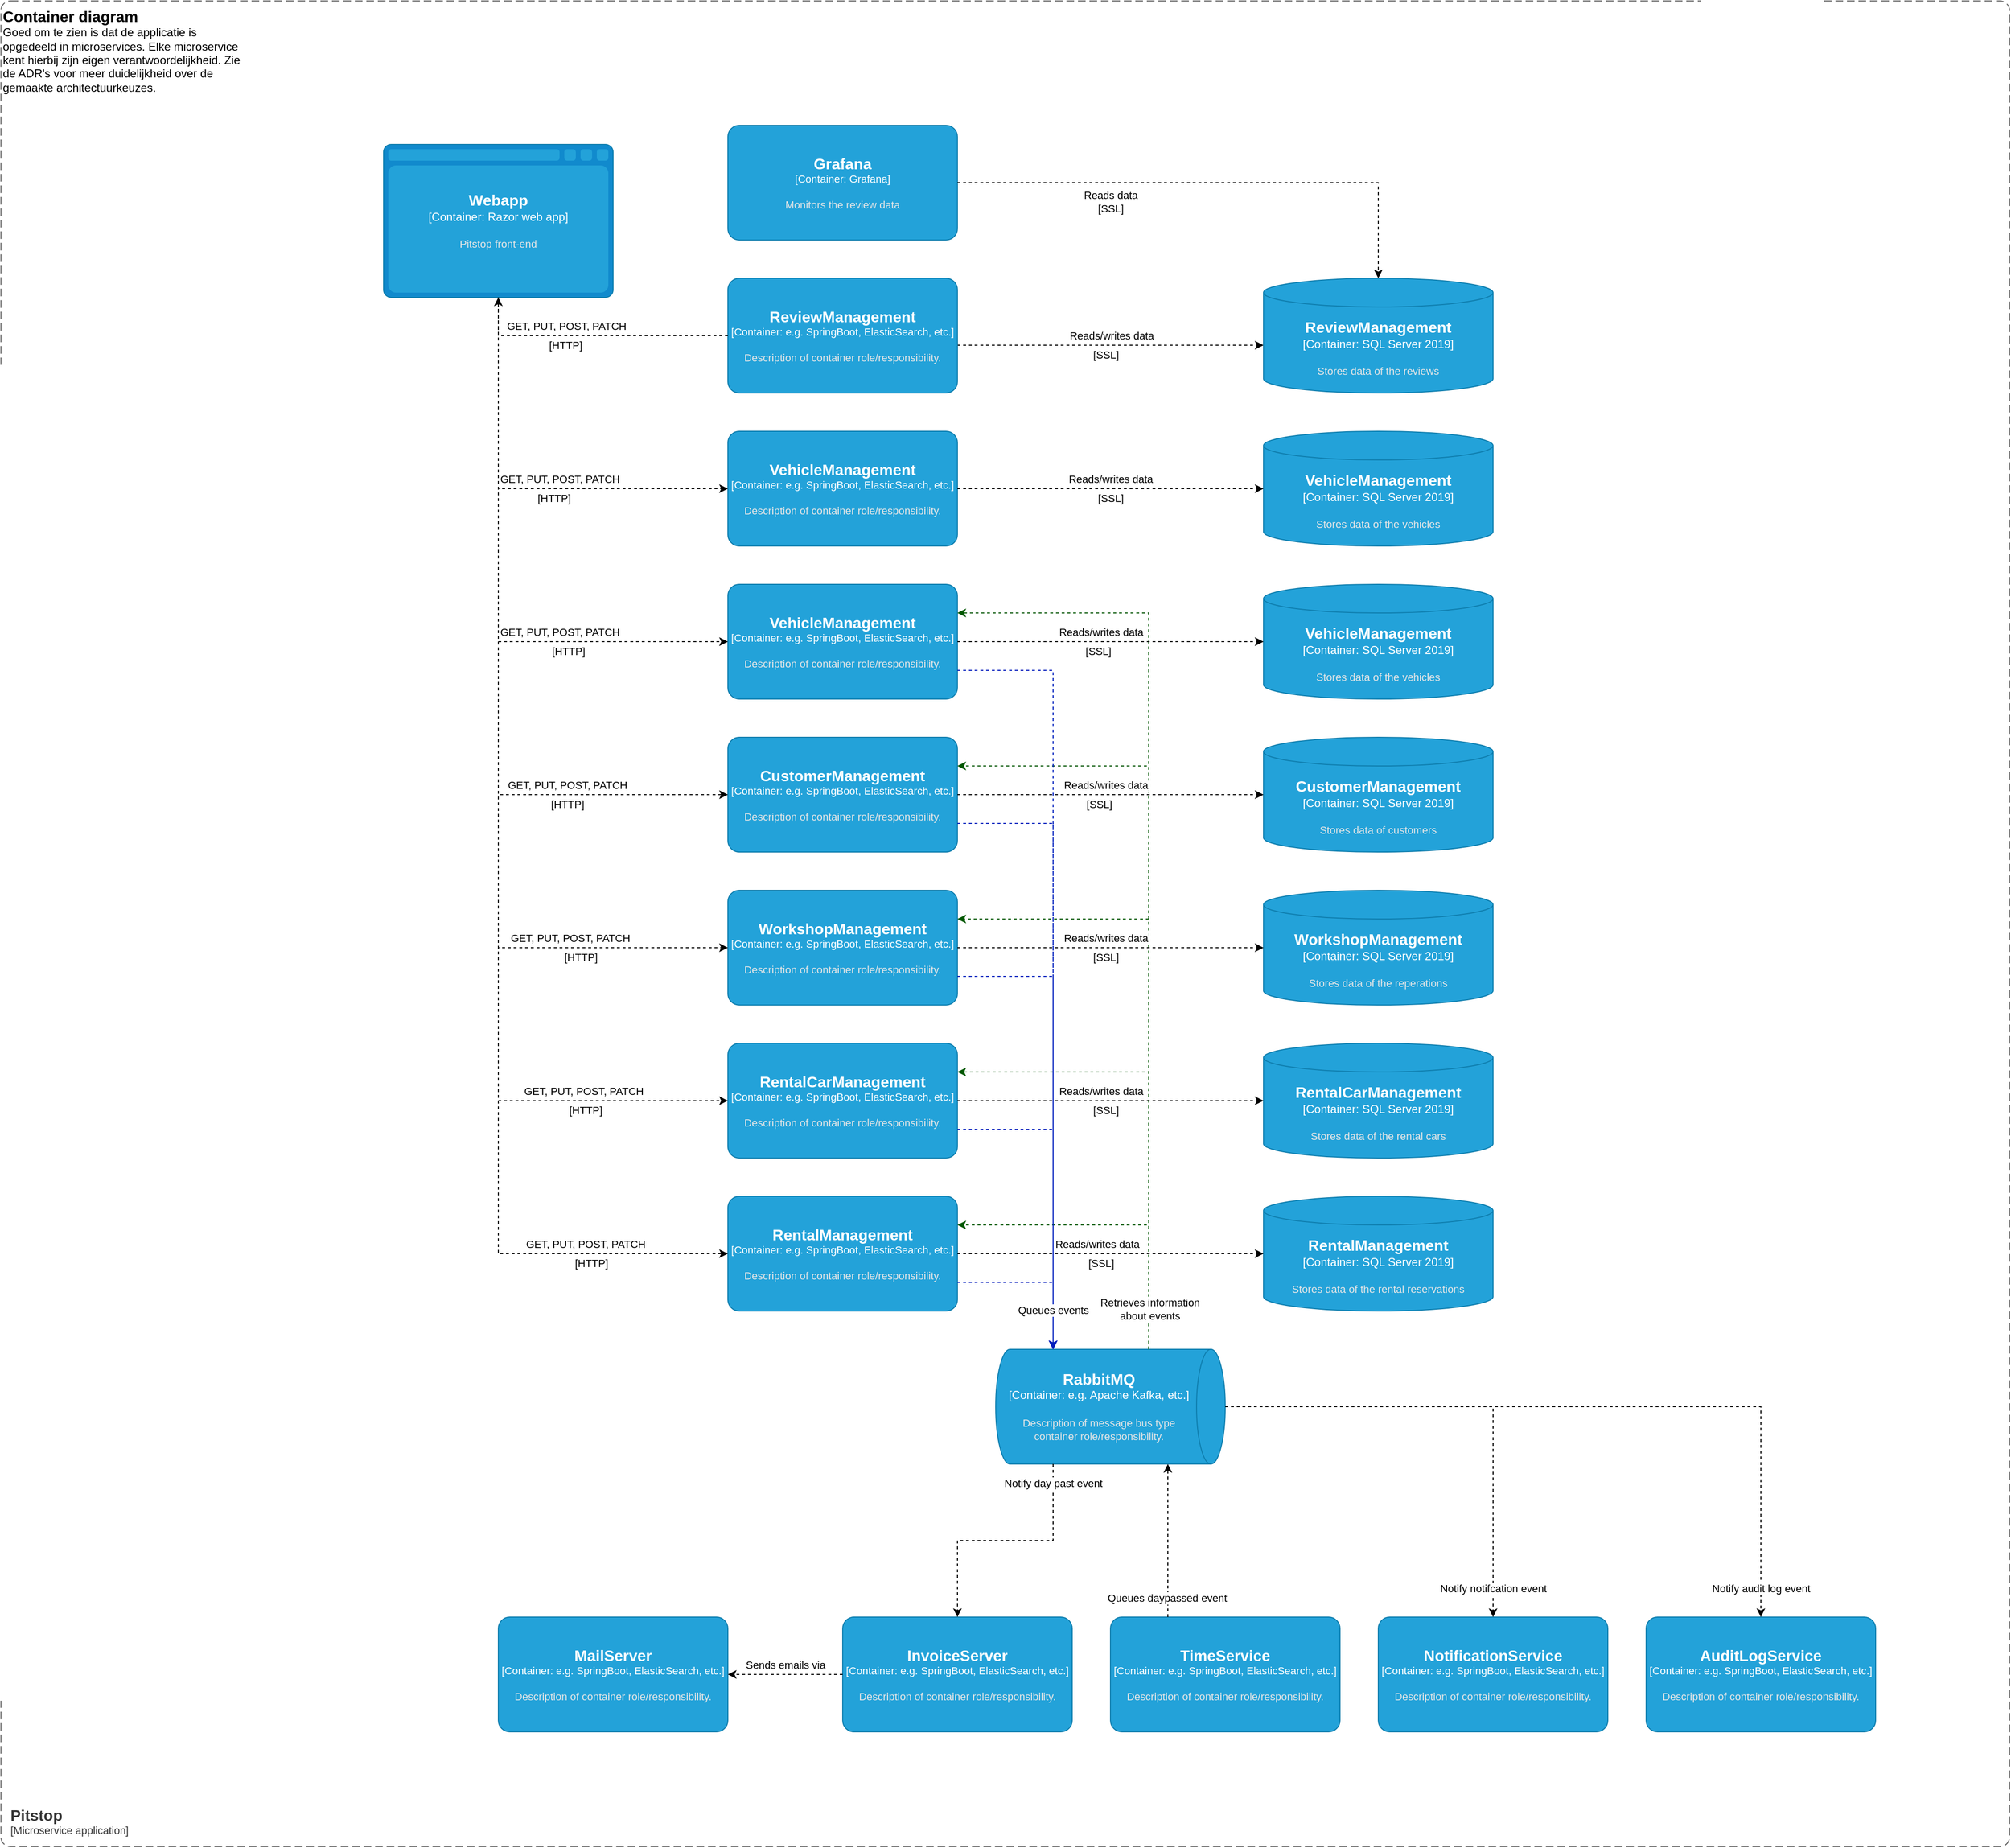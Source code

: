 <mxfile version="24.8.3">
  <diagram name="Page-1" id="IwRlBFoxgt0YKO_rDvif">
    <mxGraphModel dx="1574" dy="1958" grid="1" gridSize="10" guides="1" tooltips="1" connect="1" arrows="1" fold="1" page="1" pageScale="1" pageWidth="850" pageHeight="1100" math="0" shadow="0">
      <root>
        <mxCell id="0" />
        <mxCell id="1" parent="0" />
        <object placeholders="1" c4Name="Pitstop" c4Type="SystemScopeBoundary" c4Application="Microservice application" label="&lt;font style=&quot;font-size: 16px&quot;&gt;&lt;b&gt;&lt;div style=&quot;text-align: left&quot;&gt;%c4Name%&lt;/div&gt;&lt;/b&gt;&lt;/font&gt;&lt;div style=&quot;text-align: left&quot;&gt;[%c4Application%]&lt;/div&gt;" id="nHVEsoi8LOaqeYR5R_P5-1">
          <mxCell style="rounded=1;fontSize=11;whiteSpace=wrap;html=1;dashed=1;arcSize=20;fillColor=none;strokeColor=#666666;fontColor=#333333;labelBackgroundColor=none;align=left;verticalAlign=bottom;labelBorderColor=none;spacingTop=0;spacing=10;dashPattern=8 4;metaEdit=1;rotatable=0;perimeter=rectanglePerimeter;noLabel=0;labelPadding=0;allowArrows=0;connectable=0;expand=0;recursiveResize=0;editable=1;pointerEvents=0;absoluteArcSize=1;points=[[0.25,0,0],[0.5,0,0],[0.75,0,0],[1,0.25,0],[1,0.5,0],[1,0.75,0],[0.75,1,0],[0.5,1,0],[0.25,1,0],[0,0.75,0],[0,0.5,0],[0,0.25,0]];" parent="1" vertex="1">
            <mxGeometry x="120" y="-330" width="2100" height="1930" as="geometry" />
          </mxCell>
        </object>
        <object placeholders="1" c4Name="Webapp" c4Type="Container" c4Technology="Razor web app" c4Description="Pitstop front-end" label="&lt;font style=&quot;font-size: 16px&quot;&gt;&lt;b&gt;%c4Name%&lt;/b&gt;&lt;/font&gt;&lt;div&gt;[%c4Type%:&amp;nbsp;%c4Technology%]&lt;/div&gt;&lt;br&gt;&lt;div&gt;&lt;font style=&quot;font-size: 11px&quot;&gt;&lt;font color=&quot;#E6E6E6&quot;&gt;%c4Description%&lt;/font&gt;&lt;/div&gt;" id="nHVEsoi8LOaqeYR5R_P5-3">
          <mxCell style="shape=mxgraph.c4.webBrowserContainer2;whiteSpace=wrap;html=1;boundedLbl=1;rounded=0;labelBackgroundColor=none;strokeColor=#118ACD;fillColor=#23A2D9;strokeColor=#118ACD;strokeColor2=#0E7DAD;fontSize=12;fontColor=#ffffff;align=center;metaEdit=1;points=[[0.5,0,0],[1,0.25,0],[1,0.5,0],[1,0.75,0],[0.5,1,0],[0,0.75,0],[0,0.5,0],[0,0.25,0]];resizable=0;" parent="1" vertex="1">
            <mxGeometry x="520" y="-180" width="240" height="160" as="geometry" />
          </mxCell>
        </object>
        <object placeholders="1" c4Name="TimeService" c4Type="Container" c4Technology="e.g. SpringBoot, ElasticSearch, etc." c4Description="Description of container role/responsibility." label="&lt;font style=&quot;font-size: 16px&quot;&gt;&lt;b&gt;%c4Name%&lt;/b&gt;&lt;/font&gt;&lt;div&gt;[%c4Type%: %c4Technology%]&lt;/div&gt;&lt;br&gt;&lt;div&gt;&lt;font style=&quot;font-size: 11px&quot;&gt;&lt;font color=&quot;#E6E6E6&quot;&gt;%c4Description%&lt;/font&gt;&lt;/div&gt;" id="nHVEsoi8LOaqeYR5R_P5-6">
          <mxCell style="rounded=1;whiteSpace=wrap;html=1;fontSize=11;labelBackgroundColor=none;fillColor=#23A2D9;fontColor=#ffffff;align=center;arcSize=10;strokeColor=#0E7DAD;metaEdit=1;resizable=0;points=[[0.25,0,0],[0.5,0,0],[0.75,0,0],[1,0.25,0],[1,0.5,0],[1,0.75,0],[0.75,1,0],[0.5,1,0],[0.25,1,0],[0,0.75,0],[0,0.5,0],[0,0.25,0]];" parent="1" vertex="1">
            <mxGeometry x="1280" y="1360" width="240" height="120" as="geometry" />
          </mxCell>
        </object>
        <object placeholders="1" c4Name="NotificationService" c4Type="Container" c4Technology="e.g. SpringBoot, ElasticSearch, etc." c4Description="Description of container role/responsibility." label="&lt;font style=&quot;font-size: 16px&quot;&gt;&lt;b&gt;%c4Name%&lt;/b&gt;&lt;/font&gt;&lt;div&gt;[%c4Type%: %c4Technology%]&lt;/div&gt;&lt;br&gt;&lt;div&gt;&lt;font style=&quot;font-size: 11px&quot;&gt;&lt;font color=&quot;#E6E6E6&quot;&gt;%c4Description%&lt;/font&gt;&lt;/div&gt;" id="nHVEsoi8LOaqeYR5R_P5-7">
          <mxCell style="rounded=1;whiteSpace=wrap;html=1;fontSize=11;labelBackgroundColor=none;fillColor=#23A2D9;fontColor=#ffffff;align=center;arcSize=10;strokeColor=#0E7DAD;metaEdit=1;resizable=0;points=[[0.25,0,0],[0.5,0,0],[0.75,0,0],[1,0.25,0],[1,0.5,0],[1,0.75,0],[0.75,1,0],[0.5,1,0],[0.25,1,0],[0,0.75,0],[0,0.5,0],[0,0.25,0]];" parent="1" vertex="1">
            <mxGeometry x="1560" y="1360" width="240" height="120" as="geometry" />
          </mxCell>
        </object>
        <object placeholders="1" c4Name="AuditLogService" c4Type="Container" c4Technology="e.g. SpringBoot, ElasticSearch, etc." c4Description="Description of container role/responsibility." label="&lt;font style=&quot;font-size: 16px&quot;&gt;&lt;b&gt;%c4Name%&lt;/b&gt;&lt;/font&gt;&lt;div&gt;[%c4Type%: %c4Technology%]&lt;/div&gt;&lt;br&gt;&lt;div&gt;&lt;font style=&quot;font-size: 11px&quot;&gt;&lt;font color=&quot;#E6E6E6&quot;&gt;%c4Description%&lt;/font&gt;&lt;/div&gt;" id="nHVEsoi8LOaqeYR5R_P5-8">
          <mxCell style="rounded=1;whiteSpace=wrap;html=1;fontSize=11;labelBackgroundColor=none;fillColor=#23A2D9;fontColor=#ffffff;align=center;arcSize=10;strokeColor=#0E7DAD;metaEdit=1;resizable=0;points=[[0.25,0,0],[0.5,0,0],[0.75,0,0],[1,0.25,0],[1,0.5,0],[1,0.75,0],[0.75,1,0],[0.5,1,0],[0.25,1,0],[0,0.75,0],[0,0.5,0],[0,0.25,0]];" parent="1" vertex="1">
            <mxGeometry x="1840" y="1360" width="240" height="120" as="geometry" />
          </mxCell>
        </object>
        <object placeholders="1" c4Name="MailServer" c4Type="Container" c4Technology="e.g. SpringBoot, ElasticSearch, etc." c4Description="Description of container role/responsibility." label="&lt;font style=&quot;font-size: 16px&quot;&gt;&lt;b&gt;%c4Name%&lt;/b&gt;&lt;/font&gt;&lt;div&gt;[%c4Type%: %c4Technology%]&lt;/div&gt;&lt;br&gt;&lt;div&gt;&lt;font style=&quot;font-size: 11px&quot;&gt;&lt;font color=&quot;#E6E6E6&quot;&gt;%c4Description%&lt;/font&gt;&lt;/div&gt;" id="nHVEsoi8LOaqeYR5R_P5-10">
          <mxCell style="rounded=1;whiteSpace=wrap;html=1;fontSize=11;labelBackgroundColor=none;fillColor=#23A2D9;fontColor=#ffffff;align=center;arcSize=10;strokeColor=#0E7DAD;metaEdit=1;resizable=0;points=[[0.25,0,0],[0.5,0,0],[0.75,0,0],[1,0.25,0],[1,0.5,0],[1,0.75,0],[0.75,1,0],[0.5,1,0],[0.25,1,0],[0,0.75,0],[0,0.5,0],[0,0.25,0]];" parent="1" vertex="1">
            <mxGeometry x="640" y="1360" width="240" height="120" as="geometry" />
          </mxCell>
        </object>
        <object placeholders="1" c4Name="VehicleManagement" c4Type="Container" c4Technology="e.g. SpringBoot, ElasticSearch, etc." c4Description="Description of container role/responsibility." label="&lt;font style=&quot;font-size: 16px&quot;&gt;&lt;b&gt;%c4Name%&lt;/b&gt;&lt;/font&gt;&lt;div&gt;[%c4Type%: %c4Technology%]&lt;/div&gt;&lt;br&gt;&lt;div&gt;&lt;font style=&quot;font-size: 11px&quot;&gt;&lt;font color=&quot;#E6E6E6&quot;&gt;%c4Description%&lt;/font&gt;&lt;/div&gt;" id="nHVEsoi8LOaqeYR5R_P5-12">
          <mxCell style="rounded=1;whiteSpace=wrap;html=1;fontSize=11;labelBackgroundColor=none;fillColor=#23A2D9;fontColor=#ffffff;align=center;arcSize=10;strokeColor=#0E7DAD;metaEdit=1;resizable=0;points=[[0.25,0,0],[0.5,0,0],[0.75,0,0],[1,0.25,0],[1,0.5,0],[1,0.75,0],[0.75,1,0],[0.5,1,0],[0.25,1,0],[0,0.75,0],[0,0.5,0],[0,0.25,0]];" parent="1" vertex="1">
            <mxGeometry x="880" y="280" width="240" height="120" as="geometry" />
          </mxCell>
        </object>
        <object placeholders="1" c4Name="CustomerManagement" c4Type="Container" c4Technology="e.g. SpringBoot, ElasticSearch, etc." c4Description="Description of container role/responsibility." label="&lt;font style=&quot;font-size: 16px&quot;&gt;&lt;b&gt;%c4Name%&lt;/b&gt;&lt;/font&gt;&lt;div&gt;[%c4Type%: %c4Technology%]&lt;/div&gt;&lt;br&gt;&lt;div&gt;&lt;font style=&quot;font-size: 11px&quot;&gt;&lt;font color=&quot;#E6E6E6&quot;&gt;%c4Description%&lt;/font&gt;&lt;/div&gt;" id="nHVEsoi8LOaqeYR5R_P5-13">
          <mxCell style="rounded=1;whiteSpace=wrap;html=1;fontSize=11;labelBackgroundColor=none;fillColor=#23A2D9;fontColor=#ffffff;align=center;arcSize=10;strokeColor=#0E7DAD;metaEdit=1;resizable=0;points=[[0.25,0,0],[0.5,0,0],[0.75,0,0],[1,0.25,0],[1,0.5,0],[1,0.75,0],[0.75,1,0],[0.5,1,0],[0.25,1,0],[0,0.75,0],[0,0.5,0],[0,0.25,0]];" parent="1" vertex="1">
            <mxGeometry x="880" y="440" width="240" height="120" as="geometry" />
          </mxCell>
        </object>
        <object placeholders="1" c4Name="WorkshopManagement" c4Type="Container" c4Technology="e.g. SpringBoot, ElasticSearch, etc." c4Description="Description of container role/responsibility." label="&lt;font style=&quot;font-size: 16px&quot;&gt;&lt;b&gt;%c4Name%&lt;/b&gt;&lt;/font&gt;&lt;div&gt;[%c4Type%: %c4Technology%]&lt;/div&gt;&lt;br&gt;&lt;div&gt;&lt;font style=&quot;font-size: 11px&quot;&gt;&lt;font color=&quot;#E6E6E6&quot;&gt;%c4Description%&lt;/font&gt;&lt;/div&gt;" id="nHVEsoi8LOaqeYR5R_P5-14">
          <mxCell style="rounded=1;whiteSpace=wrap;html=1;fontSize=11;labelBackgroundColor=none;fillColor=#23A2D9;fontColor=#ffffff;align=center;arcSize=10;strokeColor=#0E7DAD;metaEdit=1;resizable=0;points=[[0.25,0,0],[0.5,0,0],[0.75,0,0],[1,0.25,0],[1,0.5,0],[1,0.75,0],[0.75,1,0],[0.5,1,0],[0.25,1,0],[0,0.75,0],[0,0.5,0],[0,0.25,0]];" parent="1" vertex="1">
            <mxGeometry x="880" y="600" width="240" height="120" as="geometry" />
          </mxCell>
        </object>
        <object placeholders="1" c4Name="RentalCarManagement" c4Type="Container" c4Technology="e.g. SpringBoot, ElasticSearch, etc." c4Description="Description of container role/responsibility." label="&lt;font style=&quot;font-size: 16px&quot;&gt;&lt;b&gt;%c4Name%&lt;/b&gt;&lt;/font&gt;&lt;div&gt;[%c4Type%: %c4Technology%]&lt;/div&gt;&lt;br&gt;&lt;div&gt;&lt;font style=&quot;font-size: 11px&quot;&gt;&lt;font color=&quot;#E6E6E6&quot;&gt;%c4Description%&lt;/font&gt;&lt;/div&gt;" id="nHVEsoi8LOaqeYR5R_P5-15">
          <mxCell style="rounded=1;whiteSpace=wrap;html=1;fontSize=11;labelBackgroundColor=none;fillColor=#23A2D9;fontColor=#ffffff;align=center;arcSize=10;strokeColor=#0E7DAD;metaEdit=1;resizable=0;points=[[0.25,0,0],[0.5,0,0],[0.75,0,0],[1,0.25,0],[1,0.5,0],[1,0.75,0],[0.75,1,0],[0.5,1,0],[0.25,1,0],[0,0.75,0],[0,0.5,0],[0,0.25,0]];" parent="1" vertex="1">
            <mxGeometry x="880" y="760" width="240" height="120" as="geometry" />
          </mxCell>
        </object>
        <object placeholders="1" c4Name="RentalManagement" c4Type="Container" c4Technology="e.g. SpringBoot, ElasticSearch, etc." c4Description="Description of container role/responsibility." label="&lt;font style=&quot;font-size: 16px&quot;&gt;&lt;b&gt;%c4Name%&lt;/b&gt;&lt;/font&gt;&lt;div&gt;[%c4Type%: %c4Technology%]&lt;/div&gt;&lt;br&gt;&lt;div&gt;&lt;font style=&quot;font-size: 11px&quot;&gt;&lt;font color=&quot;#E6E6E6&quot;&gt;%c4Description%&lt;/font&gt;&lt;/div&gt;" id="nHVEsoi8LOaqeYR5R_P5-17">
          <mxCell style="rounded=1;whiteSpace=wrap;html=1;fontSize=11;labelBackgroundColor=none;fillColor=#23A2D9;fontColor=#ffffff;align=center;arcSize=10;strokeColor=#0E7DAD;metaEdit=1;resizable=0;points=[[0.25,0,0],[0.5,0,0],[0.75,0,0],[1,0.25,0],[1,0.5,0],[1,0.75,0],[0.75,1,0],[0.5,1,0],[0.25,1,0],[0,0.75,0],[0,0.5,0],[0,0.25,0]];" parent="1" vertex="1">
            <mxGeometry x="880" y="920" width="240" height="120" as="geometry" />
          </mxCell>
        </object>
        <object placeholders="1" c4Name="RabbitMQ" c4Type="Container" c4Technology="e.g. Apache Kafka, etc." c4Description="Description of message bus type container role/responsibility." label="&lt;font style=&quot;font-size: 16px&quot;&gt;&lt;b&gt;%c4Name%&lt;/b&gt;&lt;/font&gt;&lt;div&gt;[%c4Type%:&amp;nbsp;%c4Technology%]&lt;/div&gt;&lt;br&gt;&lt;div&gt;&lt;font style=&quot;font-size: 11px&quot;&gt;&lt;font color=&quot;#E6E6E6&quot;&gt;%c4Description%&lt;/font&gt;&lt;/div&gt;" id="nHVEsoi8LOaqeYR5R_P5-22">
          <mxCell style="shape=cylinder3;size=15;direction=south;whiteSpace=wrap;html=1;boundedLbl=1;rounded=0;labelBackgroundColor=none;fillColor=#23A2D9;fontSize=12;fontColor=#ffffff;align=center;strokeColor=#0E7DAD;metaEdit=1;points=[[0.5,0,0],[1,0.25,0],[1,0.5,0],[1,0.75,0],[0.5,1,0],[0,0.75,0],[0,0.5,0],[0,0.25,0]];resizable=0;" parent="1" vertex="1">
            <mxGeometry x="1160" y="1080" width="240" height="120" as="geometry" />
          </mxCell>
        </object>
        <mxCell id="nHVEsoi8LOaqeYR5R_P5-31" style="edgeStyle=orthogonalEdgeStyle;rounded=0;orthogonalLoop=1;jettySize=auto;html=1;entryX=1;entryY=0.25;entryDx=0;entryDy=0;entryPerimeter=0;fillColor=#008a00;strokeColor=#005700;dashed=1;" parent="1" source="nHVEsoi8LOaqeYR5R_P5-22" target="nHVEsoi8LOaqeYR5R_P5-17" edge="1">
          <mxGeometry relative="1" as="geometry">
            <Array as="points">
              <mxPoint x="1320" y="950" />
            </Array>
          </mxGeometry>
        </mxCell>
        <mxCell id="nHVEsoi8LOaqeYR5R_P5-32" style="edgeStyle=orthogonalEdgeStyle;rounded=0;orthogonalLoop=1;jettySize=auto;html=1;entryX=1;entryY=0.25;entryDx=0;entryDy=0;entryPerimeter=0;fillColor=#008a00;strokeColor=#005700;dashed=1;" parent="1" source="nHVEsoi8LOaqeYR5R_P5-22" target="nHVEsoi8LOaqeYR5R_P5-15" edge="1">
          <mxGeometry relative="1" as="geometry">
            <Array as="points">
              <mxPoint x="1320" y="790" />
            </Array>
          </mxGeometry>
        </mxCell>
        <mxCell id="nHVEsoi8LOaqeYR5R_P5-33" style="edgeStyle=orthogonalEdgeStyle;rounded=0;orthogonalLoop=1;jettySize=auto;html=1;entryX=1;entryY=0.25;entryDx=0;entryDy=0;entryPerimeter=0;fillColor=#008a00;strokeColor=#005700;dashed=1;" parent="1" source="nHVEsoi8LOaqeYR5R_P5-22" target="nHVEsoi8LOaqeYR5R_P5-13" edge="1">
          <mxGeometry relative="1" as="geometry">
            <Array as="points">
              <mxPoint x="1320" y="470" />
            </Array>
          </mxGeometry>
        </mxCell>
        <mxCell id="nHVEsoi8LOaqeYR5R_P5-34" style="edgeStyle=orthogonalEdgeStyle;rounded=0;orthogonalLoop=1;jettySize=auto;html=1;entryX=1;entryY=0.25;entryDx=0;entryDy=0;entryPerimeter=0;fillColor=#008a00;strokeColor=#005700;dashed=1;" parent="1" source="nHVEsoi8LOaqeYR5R_P5-22" target="nHVEsoi8LOaqeYR5R_P5-14" edge="1">
          <mxGeometry relative="1" as="geometry">
            <Array as="points">
              <mxPoint x="1320" y="630" />
            </Array>
          </mxGeometry>
        </mxCell>
        <mxCell id="nHVEsoi8LOaqeYR5R_P5-35" style="edgeStyle=orthogonalEdgeStyle;rounded=0;orthogonalLoop=1;jettySize=auto;html=1;entryX=1;entryY=0.25;entryDx=0;entryDy=0;entryPerimeter=0;fillColor=#008a00;strokeColor=#005700;dashed=1;" parent="1" source="nHVEsoi8LOaqeYR5R_P5-22" target="nHVEsoi8LOaqeYR5R_P5-12" edge="1">
          <mxGeometry relative="1" as="geometry">
            <Array as="points">
              <mxPoint x="1320" y="310" />
            </Array>
          </mxGeometry>
        </mxCell>
        <mxCell id="nHVEsoi8LOaqeYR5R_P5-56" value="Retrieves information&lt;div&gt;about events&lt;/div&gt;" style="edgeLabel;html=1;align=center;verticalAlign=middle;resizable=0;points=[];" parent="nHVEsoi8LOaqeYR5R_P5-35" vertex="1" connectable="0">
          <mxGeometry x="-0.912" y="-1" relative="1" as="geometry">
            <mxPoint as="offset" />
          </mxGeometry>
        </mxCell>
        <mxCell id="nHVEsoi8LOaqeYR5R_P5-36" style="edgeStyle=orthogonalEdgeStyle;rounded=0;orthogonalLoop=1;jettySize=auto;html=1;entryX=0;entryY=0.75;entryDx=0;entryDy=0;entryPerimeter=0;fillColor=#0050ef;strokeColor=#001DBC;dashed=1;" parent="1" source="nHVEsoi8LOaqeYR5R_P5-17" target="nHVEsoi8LOaqeYR5R_P5-22" edge="1">
          <mxGeometry relative="1" as="geometry">
            <Array as="points">
              <mxPoint x="1220" y="1010" />
            </Array>
          </mxGeometry>
        </mxCell>
        <mxCell id="nHVEsoi8LOaqeYR5R_P5-37" style="edgeStyle=orthogonalEdgeStyle;rounded=0;orthogonalLoop=1;jettySize=auto;html=1;entryX=0;entryY=0.75;entryDx=0;entryDy=0;entryPerimeter=0;fillColor=#0050ef;strokeColor=#001DBC;dashed=1;" parent="1" source="nHVEsoi8LOaqeYR5R_P5-15" target="nHVEsoi8LOaqeYR5R_P5-22" edge="1">
          <mxGeometry relative="1" as="geometry">
            <Array as="points">
              <mxPoint x="1220" y="850" />
            </Array>
          </mxGeometry>
        </mxCell>
        <mxCell id="nHVEsoi8LOaqeYR5R_P5-38" style="edgeStyle=orthogonalEdgeStyle;rounded=0;orthogonalLoop=1;jettySize=auto;html=1;entryX=0;entryY=0.75;entryDx=0;entryDy=0;entryPerimeter=0;fillColor=#0050ef;strokeColor=#001DBC;dashed=1;" parent="1" source="nHVEsoi8LOaqeYR5R_P5-14" target="nHVEsoi8LOaqeYR5R_P5-22" edge="1">
          <mxGeometry relative="1" as="geometry">
            <Array as="points">
              <mxPoint x="1220" y="690" />
            </Array>
          </mxGeometry>
        </mxCell>
        <mxCell id="nHVEsoi8LOaqeYR5R_P5-39" style="edgeStyle=orthogonalEdgeStyle;rounded=0;orthogonalLoop=1;jettySize=auto;html=1;entryX=0;entryY=0.75;entryDx=0;entryDy=0;entryPerimeter=0;fillColor=#0050ef;strokeColor=#001DBC;dashed=1;" parent="1" source="nHVEsoi8LOaqeYR5R_P5-13" target="nHVEsoi8LOaqeYR5R_P5-22" edge="1">
          <mxGeometry relative="1" as="geometry">
            <Array as="points">
              <mxPoint x="1220" y="530" />
            </Array>
          </mxGeometry>
        </mxCell>
        <mxCell id="nHVEsoi8LOaqeYR5R_P5-40" style="edgeStyle=orthogonalEdgeStyle;rounded=0;orthogonalLoop=1;jettySize=auto;html=1;entryX=0;entryY=0.75;entryDx=0;entryDy=0;entryPerimeter=0;fillColor=#0050ef;strokeColor=#001DBC;dashed=1;" parent="1" source="nHVEsoi8LOaqeYR5R_P5-12" target="nHVEsoi8LOaqeYR5R_P5-22" edge="1">
          <mxGeometry relative="1" as="geometry">
            <Array as="points">
              <mxPoint x="1220" y="370" />
            </Array>
          </mxGeometry>
        </mxCell>
        <mxCell id="nHVEsoi8LOaqeYR5R_P5-55" value="Queues events" style="edgeLabel;html=1;align=center;verticalAlign=middle;resizable=0;points=[];" parent="nHVEsoi8LOaqeYR5R_P5-40" vertex="1" connectable="0">
          <mxGeometry x="0.897" relative="1" as="geometry">
            <mxPoint as="offset" />
          </mxGeometry>
        </mxCell>
        <object placeholders="1" c4Name="RentalManagement" c4Type="Container" c4Technology="SQL Server 2019" c4Description="Stores data of the rental reservations" label="&lt;font style=&quot;font-size: 16px&quot;&gt;&lt;b&gt;%c4Name%&lt;/b&gt;&lt;/font&gt;&lt;div&gt;[%c4Type%:&amp;nbsp;%c4Technology%]&lt;/div&gt;&lt;br&gt;&lt;div&gt;&lt;font style=&quot;font-size: 11px&quot;&gt;&lt;font color=&quot;#E6E6E6&quot;&gt;%c4Description%&lt;/font&gt;&lt;/div&gt;" id="nHVEsoi8LOaqeYR5R_P5-41">
          <mxCell style="shape=cylinder3;size=15;whiteSpace=wrap;html=1;boundedLbl=1;rounded=0;labelBackgroundColor=none;fillColor=#23A2D9;fontSize=12;fontColor=#ffffff;align=center;strokeColor=#0E7DAD;metaEdit=1;points=[[0.5,0,0],[1,0.25,0],[1,0.5,0],[1,0.75,0],[0.5,1,0],[0,0.75,0],[0,0.5,0],[0,0.25,0]];resizable=0;" parent="1" vertex="1">
            <mxGeometry x="1440" y="920" width="240" height="120" as="geometry" />
          </mxCell>
        </object>
        <object placeholders="1" c4Name="RentalCarManagement" c4Type="Container" c4Technology="SQL Server 2019" c4Description="Stores data of the rental cars" label="&lt;font style=&quot;font-size: 16px&quot;&gt;&lt;b&gt;%c4Name%&lt;/b&gt;&lt;/font&gt;&lt;div&gt;[%c4Type%:&amp;nbsp;%c4Technology%]&lt;/div&gt;&lt;br&gt;&lt;div&gt;&lt;font style=&quot;font-size: 11px&quot;&gt;&lt;font color=&quot;#E6E6E6&quot;&gt;%c4Description%&lt;/font&gt;&lt;/div&gt;" id="nHVEsoi8LOaqeYR5R_P5-42">
          <mxCell style="shape=cylinder3;size=15;whiteSpace=wrap;html=1;boundedLbl=1;rounded=0;labelBackgroundColor=none;fillColor=#23A2D9;fontSize=12;fontColor=#ffffff;align=center;strokeColor=#0E7DAD;metaEdit=1;points=[[0.5,0,0],[1,0.25,0],[1,0.5,0],[1,0.75,0],[0.5,1,0],[0,0.75,0],[0,0.5,0],[0,0.25,0]];resizable=0;" parent="1" vertex="1">
            <mxGeometry x="1440" y="760" width="240" height="120" as="geometry" />
          </mxCell>
        </object>
        <object placeholders="1" c4Name="WorkshopManagement" c4Type="Container" c4Technology="SQL Server 2019" c4Description="Stores data of the reperations" label="&lt;font style=&quot;font-size: 16px&quot;&gt;&lt;b&gt;%c4Name%&lt;/b&gt;&lt;/font&gt;&lt;div&gt;[%c4Type%:&amp;nbsp;%c4Technology%]&lt;/div&gt;&lt;br&gt;&lt;div&gt;&lt;font style=&quot;font-size: 11px&quot;&gt;&lt;font color=&quot;#E6E6E6&quot;&gt;%c4Description%&lt;/font&gt;&lt;/div&gt;" id="nHVEsoi8LOaqeYR5R_P5-43">
          <mxCell style="shape=cylinder3;size=15;whiteSpace=wrap;html=1;boundedLbl=1;rounded=0;labelBackgroundColor=none;fillColor=#23A2D9;fontSize=12;fontColor=#ffffff;align=center;strokeColor=#0E7DAD;metaEdit=1;points=[[0.5,0,0],[1,0.25,0],[1,0.5,0],[1,0.75,0],[0.5,1,0],[0,0.75,0],[0,0.5,0],[0,0.25,0]];resizable=0;" parent="1" vertex="1">
            <mxGeometry x="1440" y="600" width="240" height="120" as="geometry" />
          </mxCell>
        </object>
        <object placeholders="1" c4Name="CustomerManagement " c4Type="Container" c4Technology="SQL Server 2019" c4Description="Stores data of customers" label="&lt;font style=&quot;font-size: 16px&quot;&gt;&lt;b&gt;%c4Name%&lt;/b&gt;&lt;/font&gt;&lt;div&gt;[%c4Type%:&amp;nbsp;%c4Technology%]&lt;/div&gt;&lt;br&gt;&lt;div&gt;&lt;font style=&quot;font-size: 11px&quot;&gt;&lt;font color=&quot;#E6E6E6&quot;&gt;%c4Description%&lt;/font&gt;&lt;/div&gt;" id="nHVEsoi8LOaqeYR5R_P5-44">
          <mxCell style="shape=cylinder3;size=15;whiteSpace=wrap;html=1;boundedLbl=1;rounded=0;labelBackgroundColor=none;fillColor=#23A2D9;fontSize=12;fontColor=#ffffff;align=center;strokeColor=#0E7DAD;metaEdit=1;points=[[0.5,0,0],[1,0.25,0],[1,0.5,0],[1,0.75,0],[0.5,1,0],[0,0.75,0],[0,0.5,0],[0,0.25,0]];resizable=0;" parent="1" vertex="1">
            <mxGeometry x="1440" y="440" width="240" height="120" as="geometry" />
          </mxCell>
        </object>
        <object placeholders="1" c4Name="VehicleManagement" c4Type="Container" c4Technology="SQL Server 2019" c4Description="Stores data of the vehicles" label="&lt;font style=&quot;font-size: 16px&quot;&gt;&lt;b&gt;%c4Name%&lt;/b&gt;&lt;/font&gt;&lt;div&gt;[%c4Type%:&amp;nbsp;%c4Technology%]&lt;/div&gt;&lt;br&gt;&lt;div&gt;&lt;font style=&quot;font-size: 11px&quot;&gt;&lt;font color=&quot;#E6E6E6&quot;&gt;%c4Description%&lt;/font&gt;&lt;/div&gt;" id="nHVEsoi8LOaqeYR5R_P5-45">
          <mxCell style="shape=cylinder3;size=15;whiteSpace=wrap;html=1;boundedLbl=1;rounded=0;labelBackgroundColor=none;fillColor=#23A2D9;fontSize=12;fontColor=#ffffff;align=center;strokeColor=#0E7DAD;metaEdit=1;points=[[0.5,0,0],[1,0.25,0],[1,0.5,0],[1,0.75,0],[0.5,1,0],[0,0.75,0],[0,0.5,0],[0,0.25,0]];resizable=0;" parent="1" vertex="1">
            <mxGeometry x="1440" y="280" width="240" height="120" as="geometry" />
          </mxCell>
        </object>
        <mxCell id="nHVEsoi8LOaqeYR5R_P5-46" style="edgeStyle=orthogonalEdgeStyle;rounded=0;orthogonalLoop=1;jettySize=auto;html=1;entryX=0;entryY=0.5;entryDx=0;entryDy=0;entryPerimeter=0;startArrow=none;startFill=0;dashed=1;" parent="1" source="nHVEsoi8LOaqeYR5R_P5-17" target="nHVEsoi8LOaqeYR5R_P5-41" edge="1">
          <mxGeometry relative="1" as="geometry" />
        </mxCell>
        <mxCell id="nHVEsoi8LOaqeYR5R_P5-57" value="Reads/writes data" style="edgeLabel;html=1;align=center;verticalAlign=middle;resizable=0;points=[];" parent="nHVEsoi8LOaqeYR5R_P5-46" vertex="1" connectable="0">
          <mxGeometry x="-0.091" y="3" relative="1" as="geometry">
            <mxPoint y="-7" as="offset" />
          </mxGeometry>
        </mxCell>
        <mxCell id="nHVEsoi8LOaqeYR5R_P5-58" value="[SSL]" style="edgeLabel;html=1;align=center;verticalAlign=middle;resizable=0;points=[];" parent="nHVEsoi8LOaqeYR5R_P5-46" vertex="1" connectable="0">
          <mxGeometry x="-0.126" relative="1" as="geometry">
            <mxPoint x="10" y="10" as="offset" />
          </mxGeometry>
        </mxCell>
        <mxCell id="nHVEsoi8LOaqeYR5R_P5-47" style="edgeStyle=orthogonalEdgeStyle;rounded=0;orthogonalLoop=1;jettySize=auto;html=1;entryX=0;entryY=0.5;entryDx=0;entryDy=0;entryPerimeter=0;startArrow=none;startFill=0;dashed=1;" parent="1" source="nHVEsoi8LOaqeYR5R_P5-15" target="nHVEsoi8LOaqeYR5R_P5-42" edge="1">
          <mxGeometry relative="1" as="geometry" />
        </mxCell>
        <mxCell id="nHVEsoi8LOaqeYR5R_P5-59" value="Reads/writes data" style="edgeLabel;html=1;align=center;verticalAlign=middle;resizable=0;points=[];" parent="nHVEsoi8LOaqeYR5R_P5-47" vertex="1" connectable="0">
          <mxGeometry x="-0.085" relative="1" as="geometry">
            <mxPoint x="3" y="-10" as="offset" />
          </mxGeometry>
        </mxCell>
        <mxCell id="nHVEsoi8LOaqeYR5R_P5-60" value="[SSL]" style="edgeLabel;html=1;align=center;verticalAlign=middle;resizable=0;points=[];" parent="nHVEsoi8LOaqeYR5R_P5-47" vertex="1" connectable="0">
          <mxGeometry x="-0.044" y="1" relative="1" as="geometry">
            <mxPoint x="2" y="11" as="offset" />
          </mxGeometry>
        </mxCell>
        <mxCell id="nHVEsoi8LOaqeYR5R_P5-48" style="edgeStyle=orthogonalEdgeStyle;rounded=0;orthogonalLoop=1;jettySize=auto;html=1;entryX=0;entryY=0.5;entryDx=0;entryDy=0;entryPerimeter=0;startArrow=none;startFill=0;dashed=1;" parent="1" source="nHVEsoi8LOaqeYR5R_P5-14" target="nHVEsoi8LOaqeYR5R_P5-43" edge="1">
          <mxGeometry relative="1" as="geometry" />
        </mxCell>
        <mxCell id="nHVEsoi8LOaqeYR5R_P5-61" value="Reads/writes data" style="edgeLabel;html=1;align=center;verticalAlign=middle;resizable=0;points=[];" parent="nHVEsoi8LOaqeYR5R_P5-48" vertex="1" connectable="0">
          <mxGeometry x="-0.033" y="-1" relative="1" as="geometry">
            <mxPoint y="-11" as="offset" />
          </mxGeometry>
        </mxCell>
        <mxCell id="nHVEsoi8LOaqeYR5R_P5-63" value="[SSL]" style="edgeLabel;html=1;align=center;verticalAlign=middle;resizable=0;points=[];" parent="nHVEsoi8LOaqeYR5R_P5-48" vertex="1" connectable="0">
          <mxGeometry x="-0.037" y="-2" relative="1" as="geometry">
            <mxPoint x="1" y="8" as="offset" />
          </mxGeometry>
        </mxCell>
        <mxCell id="nHVEsoi8LOaqeYR5R_P5-50" style="edgeStyle=orthogonalEdgeStyle;rounded=0;orthogonalLoop=1;jettySize=auto;html=1;entryX=0;entryY=0.5;entryDx=0;entryDy=0;entryPerimeter=0;dashed=1;startArrow=none;startFill=0;" parent="1" source="nHVEsoi8LOaqeYR5R_P5-12" target="nHVEsoi8LOaqeYR5R_P5-45" edge="1">
          <mxGeometry relative="1" as="geometry" />
        </mxCell>
        <mxCell id="nHVEsoi8LOaqeYR5R_P5-67" value="Reads/writes data" style="edgeLabel;html=1;align=center;verticalAlign=middle;resizable=0;points=[];" parent="nHVEsoi8LOaqeYR5R_P5-50" vertex="1" connectable="0">
          <mxGeometry x="-0.151" y="1" relative="1" as="geometry">
            <mxPoint x="14" y="-9" as="offset" />
          </mxGeometry>
        </mxCell>
        <mxCell id="nHVEsoi8LOaqeYR5R_P5-68" value="[SSL]" style="edgeLabel;html=1;align=center;verticalAlign=middle;resizable=0;points=[];" parent="nHVEsoi8LOaqeYR5R_P5-50" vertex="1" connectable="0">
          <mxGeometry x="-0.081" relative="1" as="geometry">
            <mxPoint y="10" as="offset" />
          </mxGeometry>
        </mxCell>
        <mxCell id="nHVEsoi8LOaqeYR5R_P5-53" style="edgeStyle=orthogonalEdgeStyle;rounded=0;orthogonalLoop=1;jettySize=auto;html=1;entryX=0;entryY=0.5;entryDx=0;entryDy=0;entryPerimeter=0;startArrow=none;startFill=0;dashed=1;" parent="1" source="nHVEsoi8LOaqeYR5R_P5-13" target="nHVEsoi8LOaqeYR5R_P5-44" edge="1">
          <mxGeometry relative="1" as="geometry" />
        </mxCell>
        <mxCell id="nHVEsoi8LOaqeYR5R_P5-65" value="Reads/writes data" style="edgeLabel;html=1;align=center;verticalAlign=middle;resizable=0;points=[];" parent="nHVEsoi8LOaqeYR5R_P5-53" vertex="1" connectable="0">
          <mxGeometry x="-0.062" y="3" relative="1" as="geometry">
            <mxPoint x="5" y="-7" as="offset" />
          </mxGeometry>
        </mxCell>
        <mxCell id="nHVEsoi8LOaqeYR5R_P5-66" value="[SSL]" style="edgeLabel;html=1;align=center;verticalAlign=middle;resizable=0;points=[];" parent="nHVEsoi8LOaqeYR5R_P5-53" vertex="1" connectable="0">
          <mxGeometry x="-0.077" y="-1" relative="1" as="geometry">
            <mxPoint y="9" as="offset" />
          </mxGeometry>
        </mxCell>
        <object placeholders="1" c4Name="Container diagram" c4Type="ContainerDiagramTitle" c4Description="Goed om te zien is dat de applicatie is opgedeeld in microservices. Elke microservice kent hierbij zijn eigen verantwoordelijkheid. Zie de ADR&#39;s voor meer duidelijkheid over de gemaakte architectuurkeuzes." label="&lt;font style=&quot;font-size: 16px&quot;&gt;&lt;b&gt;&lt;div style=&quot;text-align: left&quot;&gt;%c4Name%&lt;/div&gt;&lt;/b&gt;&lt;/font&gt;&lt;div style=&quot;text-align: left&quot;&gt;%c4Description%&lt;/div&gt;" id="nHVEsoi8LOaqeYR5R_P5-70">
          <mxCell style="text;html=1;strokeColor=none;fillColor=none;align=left;verticalAlign=top;whiteSpace=wrap;rounded=0;metaEdit=1;allowArrows=0;resizable=1;rotatable=0;connectable=0;recursiveResize=0;expand=0;pointerEvents=0;points=[[0.25,0,0],[0.5,0,0],[0.75,0,0],[1,0.25,0],[1,0.5,0],[1,0.75,0],[0.75,1,0],[0.5,1,0],[0.25,1,0],[0,0.75,0],[0,0.5,0],[0,0.25,0]];" parent="1" vertex="1">
            <mxGeometry x="120" y="-330" width="260" height="80" as="geometry" />
          </mxCell>
        </object>
        <mxCell id="nHVEsoi8LOaqeYR5R_P5-71" style="edgeStyle=orthogonalEdgeStyle;rounded=0;orthogonalLoop=1;jettySize=auto;html=1;entryX=0;entryY=0.5;entryDx=0;entryDy=0;entryPerimeter=0;dashed=1;" parent="1" source="nHVEsoi8LOaqeYR5R_P5-3" target="nHVEsoi8LOaqeYR5R_P5-12" edge="1">
          <mxGeometry relative="1" as="geometry">
            <Array as="points">
              <mxPoint x="640" y="340" />
            </Array>
          </mxGeometry>
        </mxCell>
        <mxCell id="nHVEsoi8LOaqeYR5R_P5-78" value="GET, PUT, POST, PATCH" style="edgeLabel;html=1;align=center;verticalAlign=middle;resizable=0;points=[];" parent="nHVEsoi8LOaqeYR5R_P5-71" vertex="1" connectable="0">
          <mxGeometry x="0.251" y="2" relative="1" as="geometry">
            <mxPoint x="48" y="-8" as="offset" />
          </mxGeometry>
        </mxCell>
        <mxCell id="nHVEsoi8LOaqeYR5R_P5-79" value="[HTTP]" style="edgeLabel;html=1;align=center;verticalAlign=middle;resizable=0;points=[];" parent="nHVEsoi8LOaqeYR5R_P5-71" vertex="1" connectable="0">
          <mxGeometry x="0.457" relative="1" as="geometry">
            <mxPoint x="-4" y="10" as="offset" />
          </mxGeometry>
        </mxCell>
        <mxCell id="nHVEsoi8LOaqeYR5R_P5-72" style="edgeStyle=orthogonalEdgeStyle;rounded=0;orthogonalLoop=1;jettySize=auto;html=1;entryX=0;entryY=0.5;entryDx=0;entryDy=0;entryPerimeter=0;strokeColor=none;dashed=1;" parent="1" source="nHVEsoi8LOaqeYR5R_P5-3" target="nHVEsoi8LOaqeYR5R_P5-13" edge="1">
          <mxGeometry relative="1" as="geometry">
            <Array as="points">
              <mxPoint x="640" y="500" />
            </Array>
          </mxGeometry>
        </mxCell>
        <mxCell id="nHVEsoi8LOaqeYR5R_P5-73" style="edgeStyle=orthogonalEdgeStyle;rounded=0;orthogonalLoop=1;jettySize=auto;html=1;entryX=0;entryY=0.5;entryDx=0;entryDy=0;entryPerimeter=0;dashed=1;" parent="1" source="nHVEsoi8LOaqeYR5R_P5-3" target="nHVEsoi8LOaqeYR5R_P5-13" edge="1">
          <mxGeometry relative="1" as="geometry">
            <Array as="points">
              <mxPoint x="640" y="500" />
            </Array>
          </mxGeometry>
        </mxCell>
        <mxCell id="nHVEsoi8LOaqeYR5R_P5-80" value="GET, PUT, POST, PATCH" style="edgeLabel;html=1;align=center;verticalAlign=middle;resizable=0;points=[];" parent="nHVEsoi8LOaqeYR5R_P5-73" vertex="1" connectable="0">
          <mxGeometry x="0.565" y="-1" relative="1" as="geometry">
            <mxPoint x="-3" y="-11" as="offset" />
          </mxGeometry>
        </mxCell>
        <mxCell id="nHVEsoi8LOaqeYR5R_P5-81" value="[HTTP]" style="edgeLabel;html=1;align=center;verticalAlign=middle;resizable=0;points=[];" parent="nHVEsoi8LOaqeYR5R_P5-73" vertex="1" connectable="0">
          <mxGeometry x="0.565" y="-2" relative="1" as="geometry">
            <mxPoint x="-3" y="8" as="offset" />
          </mxGeometry>
        </mxCell>
        <mxCell id="nHVEsoi8LOaqeYR5R_P5-74" style="edgeStyle=orthogonalEdgeStyle;rounded=0;orthogonalLoop=1;jettySize=auto;html=1;entryX=0;entryY=0.5;entryDx=0;entryDy=0;entryPerimeter=0;dashed=1;" parent="1" source="nHVEsoi8LOaqeYR5R_P5-3" target="nHVEsoi8LOaqeYR5R_P5-14" edge="1">
          <mxGeometry relative="1" as="geometry">
            <Array as="points">
              <mxPoint x="640" y="660" />
            </Array>
          </mxGeometry>
        </mxCell>
        <mxCell id="nHVEsoi8LOaqeYR5R_P5-83" value="GET, PUT, POST, PATCH" style="edgeLabel;html=1;align=center;verticalAlign=middle;resizable=0;points=[];" parent="nHVEsoi8LOaqeYR5R_P5-74" vertex="1" connectable="0">
          <mxGeometry x="0.591" y="-1" relative="1" as="geometry">
            <mxPoint x="23" y="-11" as="offset" />
          </mxGeometry>
        </mxCell>
        <mxCell id="nHVEsoi8LOaqeYR5R_P5-84" value="[HTTP]" style="edgeLabel;html=1;align=center;verticalAlign=middle;resizable=0;points=[];" parent="nHVEsoi8LOaqeYR5R_P5-74" vertex="1" connectable="0">
          <mxGeometry x="0.694" y="-2" relative="1" as="geometry">
            <mxPoint x="-13" y="8" as="offset" />
          </mxGeometry>
        </mxCell>
        <mxCell id="nHVEsoi8LOaqeYR5R_P5-75" style="edgeStyle=orthogonalEdgeStyle;rounded=0;orthogonalLoop=1;jettySize=auto;html=1;entryX=0;entryY=0.5;entryDx=0;entryDy=0;entryPerimeter=0;dashed=1;" parent="1" source="nHVEsoi8LOaqeYR5R_P5-3" target="nHVEsoi8LOaqeYR5R_P5-15" edge="1">
          <mxGeometry relative="1" as="geometry">
            <Array as="points">
              <mxPoint x="640" y="820" />
            </Array>
          </mxGeometry>
        </mxCell>
        <mxCell id="nHVEsoi8LOaqeYR5R_P5-85" value="GET, PUT, POST, PATCH" style="edgeLabel;html=1;align=center;verticalAlign=middle;resizable=0;points=[];" parent="nHVEsoi8LOaqeYR5R_P5-75" vertex="1" connectable="0">
          <mxGeometry x="0.714" y="2" relative="1" as="geometry">
            <mxPoint x="3" y="-8" as="offset" />
          </mxGeometry>
        </mxCell>
        <mxCell id="nHVEsoi8LOaqeYR5R_P5-86" value="[HTTP]" style="edgeLabel;html=1;align=center;verticalAlign=middle;resizable=0;points=[];" parent="nHVEsoi8LOaqeYR5R_P5-75" vertex="1" connectable="0">
          <mxGeometry x="0.739" y="-1" relative="1" as="geometry">
            <mxPoint x="-8" y="9" as="offset" />
          </mxGeometry>
        </mxCell>
        <mxCell id="nHVEsoi8LOaqeYR5R_P5-76" style="edgeStyle=orthogonalEdgeStyle;rounded=0;orthogonalLoop=1;jettySize=auto;html=1;entryX=0;entryY=0.5;entryDx=0;entryDy=0;entryPerimeter=0;dashed=1;" parent="1" source="nHVEsoi8LOaqeYR5R_P5-3" target="nHVEsoi8LOaqeYR5R_P5-17" edge="1">
          <mxGeometry relative="1" as="geometry">
            <Array as="points">
              <mxPoint x="640" y="980" />
            </Array>
          </mxGeometry>
        </mxCell>
        <mxCell id="nHVEsoi8LOaqeYR5R_P5-87" value="GET, PUT, POST, PATCH" style="edgeLabel;html=1;align=center;verticalAlign=middle;resizable=0;points=[];" parent="nHVEsoi8LOaqeYR5R_P5-76" vertex="1" connectable="0">
          <mxGeometry x="0.733" y="2" relative="1" as="geometry">
            <mxPoint x="16" y="-8" as="offset" />
          </mxGeometry>
        </mxCell>
        <mxCell id="nHVEsoi8LOaqeYR5R_P5-88" value="[HTTP]" style="edgeLabel;html=1;align=center;verticalAlign=middle;resizable=0;points=[];" parent="nHVEsoi8LOaqeYR5R_P5-76" vertex="1" connectable="0">
          <mxGeometry x="0.8" y="2" relative="1" as="geometry">
            <mxPoint x="-19" y="12" as="offset" />
          </mxGeometry>
        </mxCell>
        <object placeholders="1" c4Name="VehicleManagement" c4Type="Container" c4Technology="e.g. SpringBoot, ElasticSearch, etc." c4Description="Description of container role/responsibility." label="&lt;font style=&quot;font-size: 16px&quot;&gt;&lt;b&gt;%c4Name%&lt;/b&gt;&lt;/font&gt;&lt;div&gt;[%c4Type%: %c4Technology%]&lt;/div&gt;&lt;br&gt;&lt;div&gt;&lt;font style=&quot;font-size: 11px&quot;&gt;&lt;font color=&quot;#E6E6E6&quot;&gt;%c4Description%&lt;/font&gt;&lt;/div&gt;" id="nHVEsoi8LOaqeYR5R_P5-90">
          <mxCell style="rounded=1;whiteSpace=wrap;html=1;fontSize=11;labelBackgroundColor=none;fillColor=#23A2D9;fontColor=#ffffff;align=center;arcSize=10;strokeColor=#0E7DAD;metaEdit=1;resizable=0;points=[[0.25,0,0],[0.5,0,0],[0.75,0,0],[1,0.25,0],[1,0.5,0],[1,0.75,0],[0.75,1,0],[0.5,1,0],[0.25,1,0],[0,0.75,0],[0,0.5,0],[0,0.25,0]];" parent="1" vertex="1">
            <mxGeometry x="880" y="120" width="240" height="120" as="geometry" />
          </mxCell>
        </object>
        <object placeholders="1" c4Name="VehicleManagement" c4Type="Container" c4Technology="SQL Server 2019" c4Description="Stores data of the vehicles" label="&lt;font style=&quot;font-size: 16px&quot;&gt;&lt;b&gt;%c4Name%&lt;/b&gt;&lt;/font&gt;&lt;div&gt;[%c4Type%:&amp;nbsp;%c4Technology%]&lt;/div&gt;&lt;br&gt;&lt;div&gt;&lt;font style=&quot;font-size: 11px&quot;&gt;&lt;font color=&quot;#E6E6E6&quot;&gt;%c4Description%&lt;/font&gt;&lt;/div&gt;" id="nHVEsoi8LOaqeYR5R_P5-91">
          <mxCell style="shape=cylinder3;size=15;whiteSpace=wrap;html=1;boundedLbl=1;rounded=0;labelBackgroundColor=none;fillColor=#23A2D9;fontSize=12;fontColor=#ffffff;align=center;strokeColor=#0E7DAD;metaEdit=1;points=[[0.5,0,0],[1,0.25,0],[1,0.5,0],[1,0.75,0],[0.5,1,0],[0,0.75,0],[0,0.5,0],[0,0.25,0]];resizable=0;" parent="1" vertex="1">
            <mxGeometry x="1440" y="120" width="240" height="120" as="geometry" />
          </mxCell>
        </object>
        <mxCell id="nHVEsoi8LOaqeYR5R_P5-92" style="edgeStyle=orthogonalEdgeStyle;rounded=0;orthogonalLoop=1;jettySize=auto;html=1;entryX=0;entryY=0.5;entryDx=0;entryDy=0;entryPerimeter=0;dashed=1;" parent="1" source="nHVEsoi8LOaqeYR5R_P5-90" target="nHVEsoi8LOaqeYR5R_P5-91" edge="1">
          <mxGeometry relative="1" as="geometry" />
        </mxCell>
        <mxCell id="nHVEsoi8LOaqeYR5R_P5-93" value="Reads/writes data" style="edgeLabel;html=1;align=center;verticalAlign=middle;resizable=0;points=[];" parent="nHVEsoi8LOaqeYR5R_P5-92" vertex="1" connectable="0">
          <mxGeometry x="-0.164" y="-4" relative="1" as="geometry">
            <mxPoint x="26" y="-14" as="offset" />
          </mxGeometry>
        </mxCell>
        <mxCell id="nHVEsoi8LOaqeYR5R_P5-94" value="[SSL]" style="edgeLabel;html=1;align=center;verticalAlign=middle;resizable=0;points=[];" parent="nHVEsoi8LOaqeYR5R_P5-92" vertex="1" connectable="0">
          <mxGeometry x="0.061" y="-3" relative="1" as="geometry">
            <mxPoint x="-10" y="7" as="offset" />
          </mxGeometry>
        </mxCell>
        <mxCell id="nHVEsoi8LOaqeYR5R_P5-95" style="edgeStyle=orthogonalEdgeStyle;rounded=0;orthogonalLoop=1;jettySize=auto;html=1;entryX=0;entryY=0.5;entryDx=0;entryDy=0;entryPerimeter=0;dashed=1;" parent="1" source="nHVEsoi8LOaqeYR5R_P5-3" target="nHVEsoi8LOaqeYR5R_P5-90" edge="1">
          <mxGeometry relative="1" as="geometry">
            <Array as="points">
              <mxPoint x="640" y="180" />
            </Array>
          </mxGeometry>
        </mxCell>
        <mxCell id="nHVEsoi8LOaqeYR5R_P5-96" value="GET, PUT, POST, PATCH" style="edgeLabel;html=1;align=center;verticalAlign=middle;resizable=0;points=[];" parent="nHVEsoi8LOaqeYR5R_P5-95" vertex="1" connectable="0">
          <mxGeometry x="0.262" y="-2" relative="1" as="geometry">
            <mxPoint x="-14" y="-12" as="offset" />
          </mxGeometry>
        </mxCell>
        <mxCell id="nHVEsoi8LOaqeYR5R_P5-97" value="[HTTP]" style="edgeLabel;html=1;align=center;verticalAlign=middle;resizable=0;points=[];" parent="nHVEsoi8LOaqeYR5R_P5-95" vertex="1" connectable="0">
          <mxGeometry x="0.149" y="-2" relative="1" as="geometry">
            <mxPoint x="5" y="8" as="offset" />
          </mxGeometry>
        </mxCell>
        <object placeholders="1" c4Name="InvoiceServer" c4Type="Container" c4Technology="e.g. SpringBoot, ElasticSearch, etc." c4Description="Description of container role/responsibility." label="&lt;font style=&quot;font-size: 16px&quot;&gt;&lt;b&gt;%c4Name%&lt;/b&gt;&lt;/font&gt;&lt;div&gt;[%c4Type%: %c4Technology%]&lt;/div&gt;&lt;br&gt;&lt;div&gt;&lt;font style=&quot;font-size: 11px&quot;&gt;&lt;font color=&quot;#E6E6E6&quot;&gt;%c4Description%&lt;/font&gt;&lt;/div&gt;" id="nHVEsoi8LOaqeYR5R_P5-98">
          <mxCell style="rounded=1;whiteSpace=wrap;html=1;fontSize=11;labelBackgroundColor=none;fillColor=#23A2D9;fontColor=#ffffff;align=center;arcSize=10;strokeColor=#0E7DAD;metaEdit=1;resizable=0;points=[[0.25,0,0],[0.5,0,0],[0.75,0,0],[1,0.25,0],[1,0.5,0],[1,0.75,0],[0.75,1,0],[0.5,1,0],[0.25,1,0],[0,0.75,0],[0,0.5,0],[0,0.25,0]];" parent="1" vertex="1">
            <mxGeometry x="1000" y="1360" width="240" height="120" as="geometry" />
          </mxCell>
        </object>
        <mxCell id="nHVEsoi8LOaqeYR5R_P5-99" style="edgeStyle=orthogonalEdgeStyle;rounded=0;orthogonalLoop=1;jettySize=auto;html=1;entryX=1;entryY=0.25;entryDx=0;entryDy=0;entryPerimeter=0;dashed=1;" parent="1" source="nHVEsoi8LOaqeYR5R_P5-6" target="nHVEsoi8LOaqeYR5R_P5-22" edge="1">
          <mxGeometry relative="1" as="geometry">
            <Array as="points">
              <mxPoint x="1340" y="1310" />
              <mxPoint x="1340" y="1310" />
            </Array>
          </mxGeometry>
        </mxCell>
        <mxCell id="nHVEsoi8LOaqeYR5R_P5-103" value="Queues daypassed event" style="edgeLabel;html=1;align=center;verticalAlign=middle;resizable=0;points=[];" parent="nHVEsoi8LOaqeYR5R_P5-99" vertex="1" connectable="0">
          <mxGeometry x="-0.445" y="1" relative="1" as="geometry">
            <mxPoint y="24" as="offset" />
          </mxGeometry>
        </mxCell>
        <mxCell id="nHVEsoi8LOaqeYR5R_P5-100" style="edgeStyle=orthogonalEdgeStyle;rounded=0;orthogonalLoop=1;jettySize=auto;html=1;entryX=0.5;entryY=0;entryDx=0;entryDy=0;entryPerimeter=0;dashed=1;" parent="1" source="nHVEsoi8LOaqeYR5R_P5-22" target="nHVEsoi8LOaqeYR5R_P5-98" edge="1">
          <mxGeometry relative="1" as="geometry">
            <Array as="points">
              <mxPoint x="1220" y="1280" />
              <mxPoint x="1120" y="1280" />
            </Array>
          </mxGeometry>
        </mxCell>
        <mxCell id="nHVEsoi8LOaqeYR5R_P5-104" value="Notify day past event" style="edgeLabel;html=1;align=center;verticalAlign=middle;resizable=0;points=[];" parent="nHVEsoi8LOaqeYR5R_P5-100" vertex="1" connectable="0">
          <mxGeometry x="-0.871" y="-2" relative="1" as="geometry">
            <mxPoint x="2" y="3" as="offset" />
          </mxGeometry>
        </mxCell>
        <mxCell id="nHVEsoi8LOaqeYR5R_P5-101" style="edgeStyle=orthogonalEdgeStyle;rounded=0;orthogonalLoop=1;jettySize=auto;html=1;entryX=1;entryY=0.5;entryDx=0;entryDy=0;entryPerimeter=0;dashed=1;" parent="1" source="nHVEsoi8LOaqeYR5R_P5-98" target="nHVEsoi8LOaqeYR5R_P5-10" edge="1">
          <mxGeometry relative="1" as="geometry" />
        </mxCell>
        <mxCell id="nHVEsoi8LOaqeYR5R_P5-102" value="Sends emails via" style="edgeLabel;html=1;align=center;verticalAlign=middle;resizable=0;points=[];" parent="nHVEsoi8LOaqeYR5R_P5-101" vertex="1" connectable="0">
          <mxGeometry x="0.516" relative="1" as="geometry">
            <mxPoint x="31" y="-10" as="offset" />
          </mxGeometry>
        </mxCell>
        <mxCell id="nHVEsoi8LOaqeYR5R_P5-105" style="edgeStyle=orthogonalEdgeStyle;rounded=0;orthogonalLoop=1;jettySize=auto;html=1;entryX=0.5;entryY=0;entryDx=0;entryDy=0;entryPerimeter=0;dashed=1;" parent="1" source="nHVEsoi8LOaqeYR5R_P5-22" target="nHVEsoi8LOaqeYR5R_P5-7" edge="1">
          <mxGeometry relative="1" as="geometry" />
        </mxCell>
        <mxCell id="nHVEsoi8LOaqeYR5R_P5-107" value="Notify notifcation event" style="edgeLabel;html=1;align=center;verticalAlign=middle;resizable=0;points=[];" parent="nHVEsoi8LOaqeYR5R_P5-105" vertex="1" connectable="0">
          <mxGeometry x="0.563" y="-1" relative="1" as="geometry">
            <mxPoint x="1" y="79" as="offset" />
          </mxGeometry>
        </mxCell>
        <mxCell id="nHVEsoi8LOaqeYR5R_P5-106" style="edgeStyle=orthogonalEdgeStyle;rounded=0;orthogonalLoop=1;jettySize=auto;html=1;entryX=0.5;entryY=0;entryDx=0;entryDy=0;entryPerimeter=0;dashed=1;" parent="1" source="nHVEsoi8LOaqeYR5R_P5-22" target="nHVEsoi8LOaqeYR5R_P5-8" edge="1">
          <mxGeometry relative="1" as="geometry" />
        </mxCell>
        <mxCell id="nHVEsoi8LOaqeYR5R_P5-108" value="Notify audit log event" style="edgeLabel;html=1;align=center;verticalAlign=middle;resizable=0;points=[];" parent="nHVEsoi8LOaqeYR5R_P5-106" vertex="1" connectable="0">
          <mxGeometry x="0.899" y="-1" relative="1" as="geometry">
            <mxPoint x="1" y="9" as="offset" />
          </mxGeometry>
        </mxCell>
        <mxCell id="3hCy8DvXpeZ0RyaBSAg9-15" style="edgeStyle=orthogonalEdgeStyle;rounded=0;orthogonalLoop=1;jettySize=auto;html=1;dashed=1;" edge="1" parent="1" source="3hCy8DvXpeZ0RyaBSAg9-2" target="3hCy8DvXpeZ0RyaBSAg9-3">
          <mxGeometry relative="1" as="geometry">
            <Array as="points">
              <mxPoint x="1280" y="30" />
              <mxPoint x="1280" y="30" />
            </Array>
          </mxGeometry>
        </mxCell>
        <mxCell id="3hCy8DvXpeZ0RyaBSAg9-16" value="Reads/writes data" style="edgeLabel;html=1;align=center;verticalAlign=middle;resizable=0;points=[];" vertex="1" connectable="0" parent="3hCy8DvXpeZ0RyaBSAg9-15">
          <mxGeometry x="0.111" y="2" relative="1" as="geometry">
            <mxPoint x="-17" y="-8" as="offset" />
          </mxGeometry>
        </mxCell>
        <object placeholders="1" c4Name="ReviewManagement" c4Type="Container" c4Technology="e.g. SpringBoot, ElasticSearch, etc." c4Description="Description of container role/responsibility." label="&lt;font style=&quot;font-size: 16px&quot;&gt;&lt;b&gt;%c4Name%&lt;/b&gt;&lt;/font&gt;&lt;div&gt;[%c4Type%: %c4Technology%]&lt;/div&gt;&lt;br&gt;&lt;div&gt;&lt;font style=&quot;font-size: 11px&quot;&gt;&lt;font color=&quot;#E6E6E6&quot;&gt;%c4Description%&lt;/font&gt;&lt;/div&gt;" id="3hCy8DvXpeZ0RyaBSAg9-2">
          <mxCell style="rounded=1;whiteSpace=wrap;html=1;fontSize=11;labelBackgroundColor=none;fillColor=#23A2D9;fontColor=#ffffff;align=center;arcSize=10;strokeColor=#0E7DAD;metaEdit=1;resizable=0;points=[[0.25,0,0],[0.5,0,0],[0.75,0,0],[1,0.25,0],[1,0.5,0],[1,0.75,0],[0.75,1,0],[0.5,1,0],[0.25,1,0],[0,0.75,0],[0,0.5,0],[0,0.25,0]];" vertex="1" parent="1">
            <mxGeometry x="880" y="-40" width="240" height="120" as="geometry" />
          </mxCell>
        </object>
        <object placeholders="1" c4Name="ReviewManagement" c4Type="Container" c4Technology="SQL Server 2019" c4Description="Stores data of the reviews" label="&lt;font style=&quot;font-size: 16px&quot;&gt;&lt;b&gt;%c4Name%&lt;/b&gt;&lt;/font&gt;&lt;div&gt;[%c4Type%:&amp;nbsp;%c4Technology%]&lt;/div&gt;&lt;br&gt;&lt;div&gt;&lt;font style=&quot;font-size: 11px&quot;&gt;&lt;font color=&quot;#E6E6E6&quot;&gt;%c4Description%&lt;/font&gt;&lt;/div&gt;" id="3hCy8DvXpeZ0RyaBSAg9-3">
          <mxCell style="shape=cylinder3;size=15;whiteSpace=wrap;html=1;boundedLbl=1;rounded=0;labelBackgroundColor=none;fillColor=#23A2D9;fontSize=12;fontColor=#ffffff;align=center;strokeColor=#0E7DAD;metaEdit=1;points=[[0.5,0,0],[1,0.25,0],[1,0.5,0],[1,0.75,0],[0.5,1,0],[0,0.75,0],[0,0.5,0],[0,0.25,0]];resizable=0;" vertex="1" parent="1">
            <mxGeometry x="1440" y="-40" width="240" height="120" as="geometry" />
          </mxCell>
        </object>
        <mxCell id="3hCy8DvXpeZ0RyaBSAg9-7" style="edgeStyle=orthogonalEdgeStyle;rounded=0;orthogonalLoop=1;jettySize=auto;html=1;exitX=0;exitY=0.5;exitDx=0;exitDy=0;exitPerimeter=0;entryX=0.5;entryY=1;entryDx=0;entryDy=0;entryPerimeter=0;dashed=1;" edge="1" parent="1" source="3hCy8DvXpeZ0RyaBSAg9-2" target="nHVEsoi8LOaqeYR5R_P5-3">
          <mxGeometry relative="1" as="geometry" />
        </mxCell>
        <mxCell id="3hCy8DvXpeZ0RyaBSAg9-9" value="GET, PUT, POST, PATCH" style="edgeLabel;html=1;align=center;verticalAlign=middle;resizable=0;points=[];" vertex="1" connectable="0" parent="3hCy8DvXpeZ0RyaBSAg9-7">
          <mxGeometry x="-0.12" y="-3" relative="1" as="geometry">
            <mxPoint x="-46" y="-7" as="offset" />
          </mxGeometry>
        </mxCell>
        <mxCell id="3hCy8DvXpeZ0RyaBSAg9-10" value="[HTTP]" style="edgeLabel;html=1;align=center;verticalAlign=middle;resizable=0;points=[];" vertex="1" connectable="0" parent="1">
          <mxGeometry x="710" y="30" as="geometry" />
        </mxCell>
        <object placeholders="1" c4Name="Grafana" c4Type="Container" c4Technology="Grafana" c4Description="Monitors the review data" label="&lt;font style=&quot;font-size: 16px&quot;&gt;&lt;b&gt;%c4Name%&lt;/b&gt;&lt;/font&gt;&lt;div&gt;[%c4Type%: %c4Technology%]&lt;/div&gt;&lt;br&gt;&lt;div&gt;&lt;font style=&quot;font-size: 11px&quot;&gt;&lt;font color=&quot;#E6E6E6&quot;&gt;%c4Description%&lt;/font&gt;&lt;/div&gt;" id="3hCy8DvXpeZ0RyaBSAg9-11">
          <mxCell style="rounded=1;whiteSpace=wrap;html=1;fontSize=11;labelBackgroundColor=none;fillColor=#23A2D9;fontColor=#ffffff;align=center;arcSize=10;strokeColor=#0E7DAD;metaEdit=1;resizable=0;points=[[0.25,0,0],[0.5,0,0],[0.75,0,0],[1,0.25,0],[1,0.5,0],[1,0.75,0],[0.75,1,0],[0.5,1,0],[0.25,1,0],[0,0.75,0],[0,0.5,0],[0,0.25,0]];" vertex="1" parent="1">
            <mxGeometry x="880" y="-200" width="240" height="120" as="geometry" />
          </mxCell>
        </object>
        <mxCell id="3hCy8DvXpeZ0RyaBSAg9-17" value="[SSL]" style="edgeLabel;html=1;align=center;verticalAlign=middle;resizable=0;points=[];" vertex="1" connectable="0" parent="1">
          <mxGeometry x="1275.0" y="40" as="geometry" />
        </mxCell>
        <mxCell id="3hCy8DvXpeZ0RyaBSAg9-20" style="edgeStyle=orthogonalEdgeStyle;rounded=0;orthogonalLoop=1;jettySize=auto;html=1;entryX=0.5;entryY=0;entryDx=0;entryDy=0;entryPerimeter=0;dashed=1;" edge="1" parent="1" source="3hCy8DvXpeZ0RyaBSAg9-11" target="3hCy8DvXpeZ0RyaBSAg9-3">
          <mxGeometry relative="1" as="geometry" />
        </mxCell>
        <mxCell id="3hCy8DvXpeZ0RyaBSAg9-21" value="Reads data&lt;div&gt;[SSL]&lt;/div&gt;" style="edgeLabel;html=1;align=center;verticalAlign=middle;resizable=0;points=[];" vertex="1" connectable="0" parent="3hCy8DvXpeZ0RyaBSAg9-20">
          <mxGeometry x="-0.04" relative="1" as="geometry">
            <mxPoint x="-99" y="20" as="offset" />
          </mxGeometry>
        </mxCell>
      </root>
    </mxGraphModel>
  </diagram>
</mxfile>
